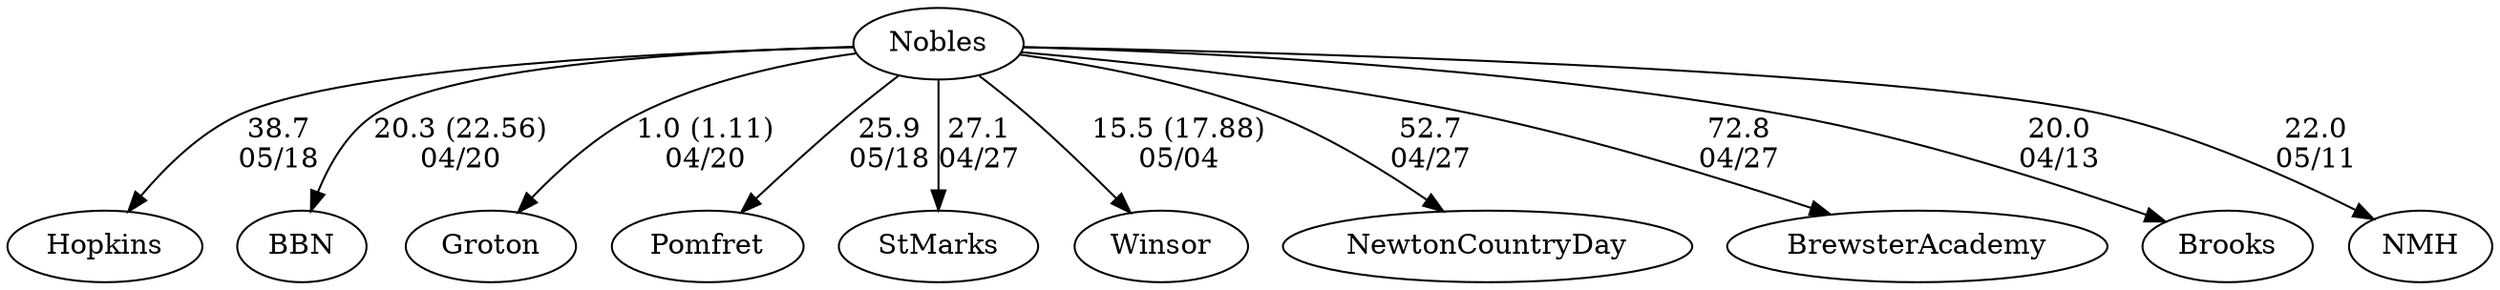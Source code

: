 digraph girls2foursNobles {Nobles [URL="girls2foursNoblesNobles.html"];Hopkins [URL="girls2foursNoblesHopkins.html"];BBN [URL="girls2foursNoblesBBN.html"];Groton [URL="girls2foursNoblesGroton.html"];Pomfret [URL="girls2foursNoblesPomfret.html"];StMarks [URL="girls2foursNoblesStMarks.html"];Winsor [URL="girls2foursNoblesWinsor.html"];NewtonCountryDay [URL="girls2foursNoblesNewtonCountryDay.html"];BrewsterAcademy [URL="girls2foursNoblesBrewsterAcademy.html"];Brooks [URL="girls2foursNoblesBrooks.html"];NMH [URL="girls2foursNoblesNMH.html"];Nobles -> Winsor[label="15.5 (17.88)
05/04", weight="85", tooltip="NEIRA Girls Fours, The Winsor School vs. Nobles			
Distance: 1300 Conditions: Thank you Nobles for a great race!
Steady crossing head wind for all races.
None", URL="https://www.row2k.com/results/resultspage.cfm?UID=04A0E710667843CC6B974150865EFE56&cat=1", random="random"]; 
Nobles -> NMH[label="22.0
05/11", weight="78", tooltip="NEIRA Boys & Girls Fours,NMH vs Nobles and Deerfield			
Distance: 1400m (upriver) Conditions: Beautiful conditions, with light chop and moderate current building slightly through the afternoon. All races started from the same position, but conditions seemed a bit faster for the lower boats compared with the first boat races. Comments: Thank you to Nobles and Deerfield athletes and coaches for some great racing today on the beautiful Connecticut River.
None", URL="https://www.row2k.com/results/resultspage.cfm?UID=ECD4EEF2AD48B36F9C3A8B012076D26E&cat=5", random="random"]; 
Nobles -> Groton[label="1.0 (1.11)
04/20", weight="99", tooltip="NEIRA Girls Fours, Nobles, Groton, BB&N (hosted)			
Distance: 1350 M Conditions: Good conditions all day, even across lanes Comments: Good racing by all, in the 1V Nobles drifted in to the BB&N lane in the last 100 meters, then cut back out, finish order was not impacted but margin was.
Girls 7th, 8th and 9th for BB&N and Nobles raced in the JV course, Great to see everyone out there.
None", URL="https://www.row2k.com/results/resultspage.cfm?UID=61611297C2B5882317693DAB1794C8C4&cat=1", random="random"]; 
Nobles -> BBN[label="20.3 (22.56)
04/20", weight="80", tooltip="NEIRA Girls Fours, Nobles, Groton, BB&N (hosted)			
Distance: 1350 M Conditions: Good conditions all day, even across lanes Comments: Good racing by all, in the 1V Nobles drifted in to the BB&N lane in the last 100 meters, then cut back out, finish order was not impacted but margin was.
Girls 7th, 8th and 9th for BB&N and Nobles raced in the JV course, Great to see everyone out there.
None", URL="https://www.row2k.com/results/resultspage.cfm?UID=61611297C2B5882317693DAB1794C8C4&cat=1", random="random"]; 
Nobles -> Pomfret[label="25.9
05/18", weight="75", tooltip="NEIRA Girls Fours, Pomfret vs. Hopkins, Nobles			
Distance: 1500m Conditions: Solid cross headwind (starboard to port), steady 10-15 MPH, occasional gusts up to ~20MPH throughout. Light but steady rain through most of the racing. Comments: Races alternated between girls and boys. Order of races: G3, G4, G2, G1, G-Novices. The G-Novices race is listed under the 5th boat and only included Nobles crews. Thanks to Hopkins and Nobles for good racing.
None", URL="https://www.row2k.com/results/resultspage.cfm?UID=05F1824A635516BB2A75FC769B7DED45&cat=1", random="random"]; 
Nobles -> Hopkins[label="38.7
05/18", weight="62", tooltip="NEIRA Girls Fours, Pomfret vs. Hopkins, Nobles			
Distance: 1500m Conditions: Solid cross headwind (starboard to port), steady 10-15 MPH, occasional gusts up to ~20MPH throughout. Light but steady rain through most of the racing. Comments: Races alternated between girls and boys. Order of races: G3, G4, G2, G1, G-Novices. The G-Novices race is listed under the 5th boat and only included Nobles crews. Thanks to Hopkins and Nobles for good racing.
None", URL="https://www.row2k.com/results/resultspage.cfm?UID=05F1824A635516BB2A75FC769B7DED45&cat=1", random="random"]; 
Nobles -> Brooks[label="20.0
04/13", weight="80", tooltip="NEIRA Boys & Girls Fours,Brooks vs. Nobles			
Distance: ~1500m Conditions: Gusty headwind (15-25 mph) in moderate chop along lee shore. Crews had approximately the same conditions. Lane assignments probably affected times somewhat. Comments: Challenging conditions overcome by the constructive attitudes of all the coaches and race enthusiasm of athletes. Thanks to a strong Nobles team for coming up for some raw weather racing in early April. We were pleased to get the races in.
None", URL="https://www.row2k.com/results/resultspage.cfm?UID=947B7F9F873E76F39BBF493ADD420814&cat=5", random="random"]; 
Nobles -> StMarks[label="27.1
04/27", weight="73", tooltip="NEIRA Boys & Girls Fours,St. Marks, Nobles, Brewster, NCDS			
Distance: 1500 Conditions: Variable headwind, started out light for G4 and B4 races and gradually built up to a steady headwind, especially at the last 500m. Gusts up to 15mph at moments. Comments: Races were all started on the line and it was a great day on the Lake. Thanks to all the crews who came out to race!
None", URL="https://www.row2k.com/results/resultspage.cfm?UID=A6F3B0420129EB02E75FD2608D0C3CD5&cat=5", random="random"]; 
Nobles -> NewtonCountryDay[label="52.7
04/27", weight="48", tooltip="NEIRA Boys & Girls Fours,St. Marks, Nobles, Brewster, NCDS			
Distance: 1500 Conditions: Variable headwind, started out light for G4 and B4 races and gradually built up to a steady headwind, especially at the last 500m. Gusts up to 15mph at moments. Comments: Races were all started on the line and it was a great day on the Lake. Thanks to all the crews who came out to race!
None", URL="https://www.row2k.com/results/resultspage.cfm?UID=A6F3B0420129EB02E75FD2608D0C3CD5&cat=5", random="random"]; 
Nobles -> BrewsterAcademy[label="72.8
04/27", weight="28", tooltip="NEIRA Boys & Girls Fours,St. Marks, Nobles, Brewster, NCDS			
Distance: 1500 Conditions: Variable headwind, started out light for G4 and B4 races and gradually built up to a steady headwind, especially at the last 500m. Gusts up to 15mph at moments. Comments: Races were all started on the line and it was a great day on the Lake. Thanks to all the crews who came out to race!
None", URL="https://www.row2k.com/results/resultspage.cfm?UID=A6F3B0420129EB02E75FD2608D0C3CD5&cat=5", random="random"]}